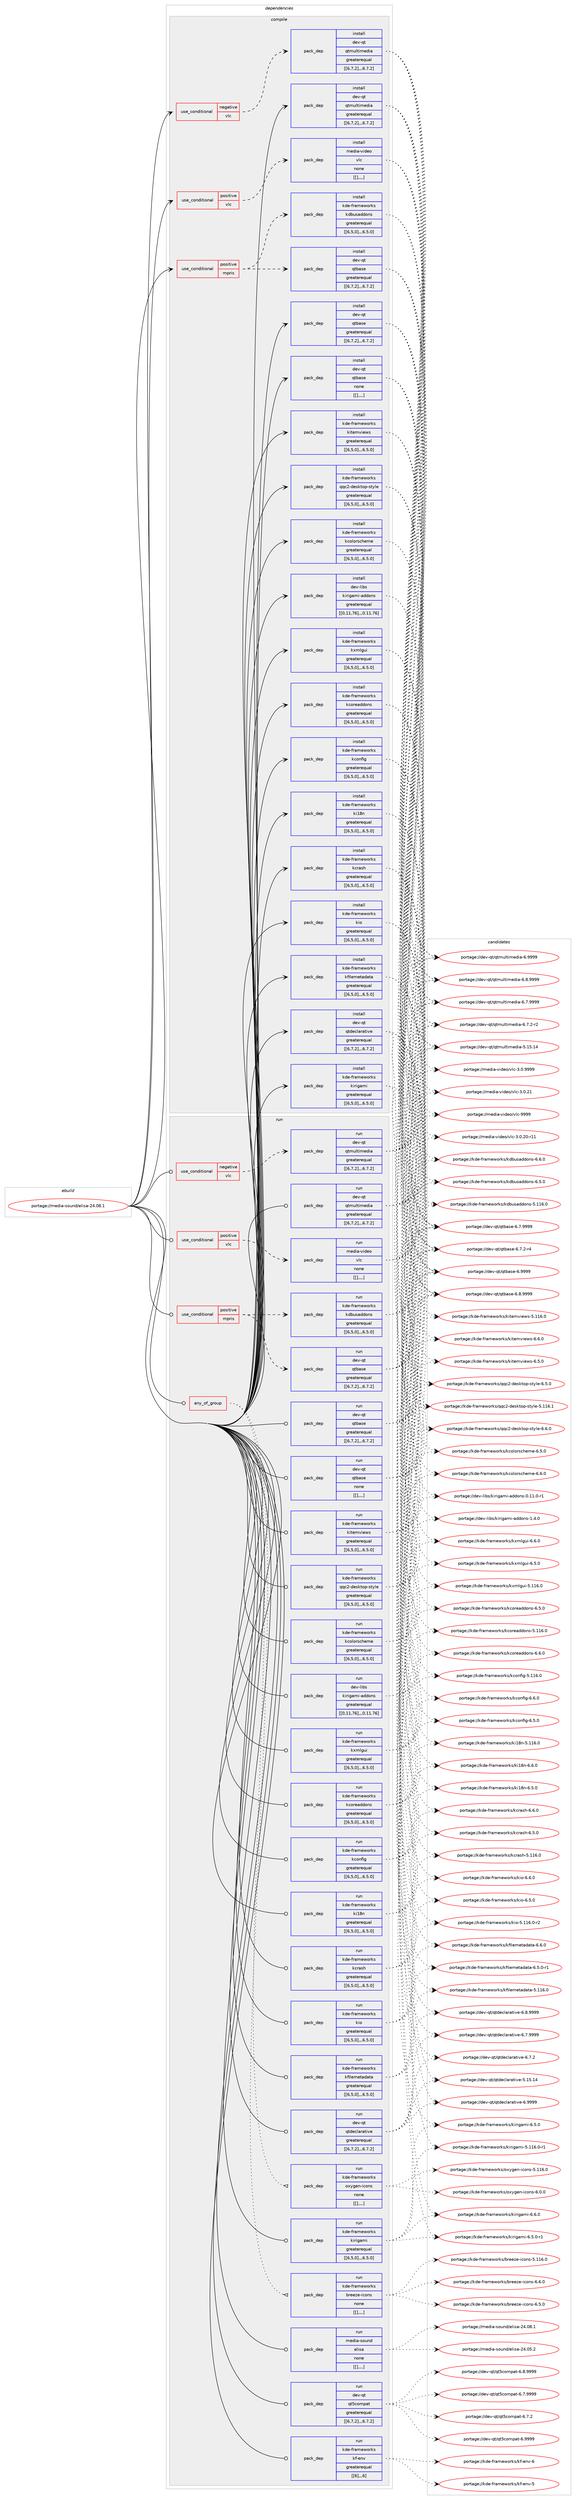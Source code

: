digraph prolog {

# *************
# Graph options
# *************

newrank=true;
concentrate=true;
compound=true;
graph [rankdir=LR,fontname=Helvetica,fontsize=10,ranksep=1.5];#, ranksep=2.5, nodesep=0.2];
edge  [arrowhead=vee];
node  [fontname=Helvetica,fontsize=10];

# **********
# The ebuild
# **********

subgraph cluster_leftcol {
color=gray;
label=<<i>ebuild</i>>;
id [label="portage://media-sound/elisa-24.08.1", color=red, width=4, href="../media-sound/elisa-24.08.1.svg"];
}

# ****************
# The dependencies
# ****************

subgraph cluster_midcol {
color=gray;
label=<<i>dependencies</i>>;
subgraph cluster_compile {
fillcolor="#eeeeee";
style=filled;
label=<<i>compile</i>>;
subgraph cond83612 {
dependency331645 [label=<<TABLE BORDER="0" CELLBORDER="1" CELLSPACING="0" CELLPADDING="4"><TR><TD ROWSPAN="3" CELLPADDING="10">use_conditional</TD></TR><TR><TD>negative</TD></TR><TR><TD>vlc</TD></TR></TABLE>>, shape=none, color=red];
subgraph pack245420 {
dependency331646 [label=<<TABLE BORDER="0" CELLBORDER="1" CELLSPACING="0" CELLPADDING="4" WIDTH="220"><TR><TD ROWSPAN="6" CELLPADDING="30">pack_dep</TD></TR><TR><TD WIDTH="110">install</TD></TR><TR><TD>dev-qt</TD></TR><TR><TD>qtmultimedia</TD></TR><TR><TD>greaterequal</TD></TR><TR><TD>[[6,7,2],,,6.7.2]</TD></TR></TABLE>>, shape=none, color=blue];
}
dependency331645:e -> dependency331646:w [weight=20,style="dashed",arrowhead="vee"];
}
id:e -> dependency331645:w [weight=20,style="solid",arrowhead="vee"];
subgraph cond83613 {
dependency331647 [label=<<TABLE BORDER="0" CELLBORDER="1" CELLSPACING="0" CELLPADDING="4"><TR><TD ROWSPAN="3" CELLPADDING="10">use_conditional</TD></TR><TR><TD>positive</TD></TR><TR><TD>mpris</TD></TR></TABLE>>, shape=none, color=red];
subgraph pack245421 {
dependency331648 [label=<<TABLE BORDER="0" CELLBORDER="1" CELLSPACING="0" CELLPADDING="4" WIDTH="220"><TR><TD ROWSPAN="6" CELLPADDING="30">pack_dep</TD></TR><TR><TD WIDTH="110">install</TD></TR><TR><TD>dev-qt</TD></TR><TR><TD>qtbase</TD></TR><TR><TD>greaterequal</TD></TR><TR><TD>[[6,7,2],,,6.7.2]</TD></TR></TABLE>>, shape=none, color=blue];
}
dependency331647:e -> dependency331648:w [weight=20,style="dashed",arrowhead="vee"];
subgraph pack245422 {
dependency331649 [label=<<TABLE BORDER="0" CELLBORDER="1" CELLSPACING="0" CELLPADDING="4" WIDTH="220"><TR><TD ROWSPAN="6" CELLPADDING="30">pack_dep</TD></TR><TR><TD WIDTH="110">install</TD></TR><TR><TD>kde-frameworks</TD></TR><TR><TD>kdbusaddons</TD></TR><TR><TD>greaterequal</TD></TR><TR><TD>[[6,5,0],,,6.5.0]</TD></TR></TABLE>>, shape=none, color=blue];
}
dependency331647:e -> dependency331649:w [weight=20,style="dashed",arrowhead="vee"];
}
id:e -> dependency331647:w [weight=20,style="solid",arrowhead="vee"];
subgraph cond83614 {
dependency331650 [label=<<TABLE BORDER="0" CELLBORDER="1" CELLSPACING="0" CELLPADDING="4"><TR><TD ROWSPAN="3" CELLPADDING="10">use_conditional</TD></TR><TR><TD>positive</TD></TR><TR><TD>vlc</TD></TR></TABLE>>, shape=none, color=red];
subgraph pack245423 {
dependency331651 [label=<<TABLE BORDER="0" CELLBORDER="1" CELLSPACING="0" CELLPADDING="4" WIDTH="220"><TR><TD ROWSPAN="6" CELLPADDING="30">pack_dep</TD></TR><TR><TD WIDTH="110">install</TD></TR><TR><TD>media-video</TD></TR><TR><TD>vlc</TD></TR><TR><TD>none</TD></TR><TR><TD>[[],,,,]</TD></TR></TABLE>>, shape=none, color=blue];
}
dependency331650:e -> dependency331651:w [weight=20,style="dashed",arrowhead="vee"];
}
id:e -> dependency331650:w [weight=20,style="solid",arrowhead="vee"];
subgraph pack245424 {
dependency331652 [label=<<TABLE BORDER="0" CELLBORDER="1" CELLSPACING="0" CELLPADDING="4" WIDTH="220"><TR><TD ROWSPAN="6" CELLPADDING="30">pack_dep</TD></TR><TR><TD WIDTH="110">install</TD></TR><TR><TD>dev-libs</TD></TR><TR><TD>kirigami-addons</TD></TR><TR><TD>greaterequal</TD></TR><TR><TD>[[0,11,76],,,0.11.76]</TD></TR></TABLE>>, shape=none, color=blue];
}
id:e -> dependency331652:w [weight=20,style="solid",arrowhead="vee"];
subgraph pack245425 {
dependency331653 [label=<<TABLE BORDER="0" CELLBORDER="1" CELLSPACING="0" CELLPADDING="4" WIDTH="220"><TR><TD ROWSPAN="6" CELLPADDING="30">pack_dep</TD></TR><TR><TD WIDTH="110">install</TD></TR><TR><TD>dev-qt</TD></TR><TR><TD>qtbase</TD></TR><TR><TD>greaterequal</TD></TR><TR><TD>[[6,7,2],,,6.7.2]</TD></TR></TABLE>>, shape=none, color=blue];
}
id:e -> dependency331653:w [weight=20,style="solid",arrowhead="vee"];
subgraph pack245426 {
dependency331654 [label=<<TABLE BORDER="0" CELLBORDER="1" CELLSPACING="0" CELLPADDING="4" WIDTH="220"><TR><TD ROWSPAN="6" CELLPADDING="30">pack_dep</TD></TR><TR><TD WIDTH="110">install</TD></TR><TR><TD>dev-qt</TD></TR><TR><TD>qtbase</TD></TR><TR><TD>none</TD></TR><TR><TD>[[],,,,]</TD></TR></TABLE>>, shape=none, color=blue];
}
id:e -> dependency331654:w [weight=20,style="solid",arrowhead="vee"];
subgraph pack245427 {
dependency331655 [label=<<TABLE BORDER="0" CELLBORDER="1" CELLSPACING="0" CELLPADDING="4" WIDTH="220"><TR><TD ROWSPAN="6" CELLPADDING="30">pack_dep</TD></TR><TR><TD WIDTH="110">install</TD></TR><TR><TD>dev-qt</TD></TR><TR><TD>qtdeclarative</TD></TR><TR><TD>greaterequal</TD></TR><TR><TD>[[6,7,2],,,6.7.2]</TD></TR></TABLE>>, shape=none, color=blue];
}
id:e -> dependency331655:w [weight=20,style="solid",arrowhead="vee"];
subgraph pack245428 {
dependency331656 [label=<<TABLE BORDER="0" CELLBORDER="1" CELLSPACING="0" CELLPADDING="4" WIDTH="220"><TR><TD ROWSPAN="6" CELLPADDING="30">pack_dep</TD></TR><TR><TD WIDTH="110">install</TD></TR><TR><TD>dev-qt</TD></TR><TR><TD>qtmultimedia</TD></TR><TR><TD>greaterequal</TD></TR><TR><TD>[[6,7,2],,,6.7.2]</TD></TR></TABLE>>, shape=none, color=blue];
}
id:e -> dependency331656:w [weight=20,style="solid",arrowhead="vee"];
subgraph pack245429 {
dependency331657 [label=<<TABLE BORDER="0" CELLBORDER="1" CELLSPACING="0" CELLPADDING="4" WIDTH="220"><TR><TD ROWSPAN="6" CELLPADDING="30">pack_dep</TD></TR><TR><TD WIDTH="110">install</TD></TR><TR><TD>kde-frameworks</TD></TR><TR><TD>kcolorscheme</TD></TR><TR><TD>greaterequal</TD></TR><TR><TD>[[6,5,0],,,6.5.0]</TD></TR></TABLE>>, shape=none, color=blue];
}
id:e -> dependency331657:w [weight=20,style="solid",arrowhead="vee"];
subgraph pack245430 {
dependency331658 [label=<<TABLE BORDER="0" CELLBORDER="1" CELLSPACING="0" CELLPADDING="4" WIDTH="220"><TR><TD ROWSPAN="6" CELLPADDING="30">pack_dep</TD></TR><TR><TD WIDTH="110">install</TD></TR><TR><TD>kde-frameworks</TD></TR><TR><TD>kconfig</TD></TR><TR><TD>greaterequal</TD></TR><TR><TD>[[6,5,0],,,6.5.0]</TD></TR></TABLE>>, shape=none, color=blue];
}
id:e -> dependency331658:w [weight=20,style="solid",arrowhead="vee"];
subgraph pack245431 {
dependency331659 [label=<<TABLE BORDER="0" CELLBORDER="1" CELLSPACING="0" CELLPADDING="4" WIDTH="220"><TR><TD ROWSPAN="6" CELLPADDING="30">pack_dep</TD></TR><TR><TD WIDTH="110">install</TD></TR><TR><TD>kde-frameworks</TD></TR><TR><TD>kcoreaddons</TD></TR><TR><TD>greaterequal</TD></TR><TR><TD>[[6,5,0],,,6.5.0]</TD></TR></TABLE>>, shape=none, color=blue];
}
id:e -> dependency331659:w [weight=20,style="solid",arrowhead="vee"];
subgraph pack245432 {
dependency331660 [label=<<TABLE BORDER="0" CELLBORDER="1" CELLSPACING="0" CELLPADDING="4" WIDTH="220"><TR><TD ROWSPAN="6" CELLPADDING="30">pack_dep</TD></TR><TR><TD WIDTH="110">install</TD></TR><TR><TD>kde-frameworks</TD></TR><TR><TD>kcrash</TD></TR><TR><TD>greaterequal</TD></TR><TR><TD>[[6,5,0],,,6.5.0]</TD></TR></TABLE>>, shape=none, color=blue];
}
id:e -> dependency331660:w [weight=20,style="solid",arrowhead="vee"];
subgraph pack245433 {
dependency331661 [label=<<TABLE BORDER="0" CELLBORDER="1" CELLSPACING="0" CELLPADDING="4" WIDTH="220"><TR><TD ROWSPAN="6" CELLPADDING="30">pack_dep</TD></TR><TR><TD WIDTH="110">install</TD></TR><TR><TD>kde-frameworks</TD></TR><TR><TD>kfilemetadata</TD></TR><TR><TD>greaterequal</TD></TR><TR><TD>[[6,5,0],,,6.5.0]</TD></TR></TABLE>>, shape=none, color=blue];
}
id:e -> dependency331661:w [weight=20,style="solid",arrowhead="vee"];
subgraph pack245434 {
dependency331662 [label=<<TABLE BORDER="0" CELLBORDER="1" CELLSPACING="0" CELLPADDING="4" WIDTH="220"><TR><TD ROWSPAN="6" CELLPADDING="30">pack_dep</TD></TR><TR><TD WIDTH="110">install</TD></TR><TR><TD>kde-frameworks</TD></TR><TR><TD>ki18n</TD></TR><TR><TD>greaterequal</TD></TR><TR><TD>[[6,5,0],,,6.5.0]</TD></TR></TABLE>>, shape=none, color=blue];
}
id:e -> dependency331662:w [weight=20,style="solid",arrowhead="vee"];
subgraph pack245435 {
dependency331663 [label=<<TABLE BORDER="0" CELLBORDER="1" CELLSPACING="0" CELLPADDING="4" WIDTH="220"><TR><TD ROWSPAN="6" CELLPADDING="30">pack_dep</TD></TR><TR><TD WIDTH="110">install</TD></TR><TR><TD>kde-frameworks</TD></TR><TR><TD>kio</TD></TR><TR><TD>greaterequal</TD></TR><TR><TD>[[6,5,0],,,6.5.0]</TD></TR></TABLE>>, shape=none, color=blue];
}
id:e -> dependency331663:w [weight=20,style="solid",arrowhead="vee"];
subgraph pack245436 {
dependency331664 [label=<<TABLE BORDER="0" CELLBORDER="1" CELLSPACING="0" CELLPADDING="4" WIDTH="220"><TR><TD ROWSPAN="6" CELLPADDING="30">pack_dep</TD></TR><TR><TD WIDTH="110">install</TD></TR><TR><TD>kde-frameworks</TD></TR><TR><TD>kirigami</TD></TR><TR><TD>greaterequal</TD></TR><TR><TD>[[6,5,0],,,6.5.0]</TD></TR></TABLE>>, shape=none, color=blue];
}
id:e -> dependency331664:w [weight=20,style="solid",arrowhead="vee"];
subgraph pack245437 {
dependency331665 [label=<<TABLE BORDER="0" CELLBORDER="1" CELLSPACING="0" CELLPADDING="4" WIDTH="220"><TR><TD ROWSPAN="6" CELLPADDING="30">pack_dep</TD></TR><TR><TD WIDTH="110">install</TD></TR><TR><TD>kde-frameworks</TD></TR><TR><TD>kitemviews</TD></TR><TR><TD>greaterequal</TD></TR><TR><TD>[[6,5,0],,,6.5.0]</TD></TR></TABLE>>, shape=none, color=blue];
}
id:e -> dependency331665:w [weight=20,style="solid",arrowhead="vee"];
subgraph pack245438 {
dependency331666 [label=<<TABLE BORDER="0" CELLBORDER="1" CELLSPACING="0" CELLPADDING="4" WIDTH="220"><TR><TD ROWSPAN="6" CELLPADDING="30">pack_dep</TD></TR><TR><TD WIDTH="110">install</TD></TR><TR><TD>kde-frameworks</TD></TR><TR><TD>kxmlgui</TD></TR><TR><TD>greaterequal</TD></TR><TR><TD>[[6,5,0],,,6.5.0]</TD></TR></TABLE>>, shape=none, color=blue];
}
id:e -> dependency331666:w [weight=20,style="solid",arrowhead="vee"];
subgraph pack245439 {
dependency331667 [label=<<TABLE BORDER="0" CELLBORDER="1" CELLSPACING="0" CELLPADDING="4" WIDTH="220"><TR><TD ROWSPAN="6" CELLPADDING="30">pack_dep</TD></TR><TR><TD WIDTH="110">install</TD></TR><TR><TD>kde-frameworks</TD></TR><TR><TD>qqc2-desktop-style</TD></TR><TR><TD>greaterequal</TD></TR><TR><TD>[[6,5,0],,,6.5.0]</TD></TR></TABLE>>, shape=none, color=blue];
}
id:e -> dependency331667:w [weight=20,style="solid",arrowhead="vee"];
}
subgraph cluster_compileandrun {
fillcolor="#eeeeee";
style=filled;
label=<<i>compile and run</i>>;
}
subgraph cluster_run {
fillcolor="#eeeeee";
style=filled;
label=<<i>run</i>>;
subgraph any2441 {
dependency331668 [label=<<TABLE BORDER="0" CELLBORDER="1" CELLSPACING="0" CELLPADDING="4"><TR><TD CELLPADDING="10">any_of_group</TD></TR></TABLE>>, shape=none, color=red];subgraph pack245440 {
dependency331669 [label=<<TABLE BORDER="0" CELLBORDER="1" CELLSPACING="0" CELLPADDING="4" WIDTH="220"><TR><TD ROWSPAN="6" CELLPADDING="30">pack_dep</TD></TR><TR><TD WIDTH="110">run</TD></TR><TR><TD>kde-frameworks</TD></TR><TR><TD>breeze-icons</TD></TR><TR><TD>none</TD></TR><TR><TD>[[],,,,]</TD></TR></TABLE>>, shape=none, color=blue];
}
dependency331668:e -> dependency331669:w [weight=20,style="dotted",arrowhead="oinv"];
subgraph pack245441 {
dependency331670 [label=<<TABLE BORDER="0" CELLBORDER="1" CELLSPACING="0" CELLPADDING="4" WIDTH="220"><TR><TD ROWSPAN="6" CELLPADDING="30">pack_dep</TD></TR><TR><TD WIDTH="110">run</TD></TR><TR><TD>kde-frameworks</TD></TR><TR><TD>oxygen-icons</TD></TR><TR><TD>none</TD></TR><TR><TD>[[],,,,]</TD></TR></TABLE>>, shape=none, color=blue];
}
dependency331668:e -> dependency331670:w [weight=20,style="dotted",arrowhead="oinv"];
}
id:e -> dependency331668:w [weight=20,style="solid",arrowhead="odot"];
subgraph cond83615 {
dependency331671 [label=<<TABLE BORDER="0" CELLBORDER="1" CELLSPACING="0" CELLPADDING="4"><TR><TD ROWSPAN="3" CELLPADDING="10">use_conditional</TD></TR><TR><TD>negative</TD></TR><TR><TD>vlc</TD></TR></TABLE>>, shape=none, color=red];
subgraph pack245442 {
dependency331672 [label=<<TABLE BORDER="0" CELLBORDER="1" CELLSPACING="0" CELLPADDING="4" WIDTH="220"><TR><TD ROWSPAN="6" CELLPADDING="30">pack_dep</TD></TR><TR><TD WIDTH="110">run</TD></TR><TR><TD>dev-qt</TD></TR><TR><TD>qtmultimedia</TD></TR><TR><TD>greaterequal</TD></TR><TR><TD>[[6,7,2],,,6.7.2]</TD></TR></TABLE>>, shape=none, color=blue];
}
dependency331671:e -> dependency331672:w [weight=20,style="dashed",arrowhead="vee"];
}
id:e -> dependency331671:w [weight=20,style="solid",arrowhead="odot"];
subgraph cond83616 {
dependency331673 [label=<<TABLE BORDER="0" CELLBORDER="1" CELLSPACING="0" CELLPADDING="4"><TR><TD ROWSPAN="3" CELLPADDING="10">use_conditional</TD></TR><TR><TD>positive</TD></TR><TR><TD>mpris</TD></TR></TABLE>>, shape=none, color=red];
subgraph pack245443 {
dependency331674 [label=<<TABLE BORDER="0" CELLBORDER="1" CELLSPACING="0" CELLPADDING="4" WIDTH="220"><TR><TD ROWSPAN="6" CELLPADDING="30">pack_dep</TD></TR><TR><TD WIDTH="110">run</TD></TR><TR><TD>dev-qt</TD></TR><TR><TD>qtbase</TD></TR><TR><TD>greaterequal</TD></TR><TR><TD>[[6,7,2],,,6.7.2]</TD></TR></TABLE>>, shape=none, color=blue];
}
dependency331673:e -> dependency331674:w [weight=20,style="dashed",arrowhead="vee"];
subgraph pack245444 {
dependency331675 [label=<<TABLE BORDER="0" CELLBORDER="1" CELLSPACING="0" CELLPADDING="4" WIDTH="220"><TR><TD ROWSPAN="6" CELLPADDING="30">pack_dep</TD></TR><TR><TD WIDTH="110">run</TD></TR><TR><TD>kde-frameworks</TD></TR><TR><TD>kdbusaddons</TD></TR><TR><TD>greaterequal</TD></TR><TR><TD>[[6,5,0],,,6.5.0]</TD></TR></TABLE>>, shape=none, color=blue];
}
dependency331673:e -> dependency331675:w [weight=20,style="dashed",arrowhead="vee"];
}
id:e -> dependency331673:w [weight=20,style="solid",arrowhead="odot"];
subgraph cond83617 {
dependency331676 [label=<<TABLE BORDER="0" CELLBORDER="1" CELLSPACING="0" CELLPADDING="4"><TR><TD ROWSPAN="3" CELLPADDING="10">use_conditional</TD></TR><TR><TD>positive</TD></TR><TR><TD>vlc</TD></TR></TABLE>>, shape=none, color=red];
subgraph pack245445 {
dependency331677 [label=<<TABLE BORDER="0" CELLBORDER="1" CELLSPACING="0" CELLPADDING="4" WIDTH="220"><TR><TD ROWSPAN="6" CELLPADDING="30">pack_dep</TD></TR><TR><TD WIDTH="110">run</TD></TR><TR><TD>media-video</TD></TR><TR><TD>vlc</TD></TR><TR><TD>none</TD></TR><TR><TD>[[],,,,]</TD></TR></TABLE>>, shape=none, color=blue];
}
dependency331676:e -> dependency331677:w [weight=20,style="dashed",arrowhead="vee"];
}
id:e -> dependency331676:w [weight=20,style="solid",arrowhead="odot"];
subgraph pack245446 {
dependency331678 [label=<<TABLE BORDER="0" CELLBORDER="1" CELLSPACING="0" CELLPADDING="4" WIDTH="220"><TR><TD ROWSPAN="6" CELLPADDING="30">pack_dep</TD></TR><TR><TD WIDTH="110">run</TD></TR><TR><TD>dev-libs</TD></TR><TR><TD>kirigami-addons</TD></TR><TR><TD>greaterequal</TD></TR><TR><TD>[[0,11,76],,,0.11.76]</TD></TR></TABLE>>, shape=none, color=blue];
}
id:e -> dependency331678:w [weight=20,style="solid",arrowhead="odot"];
subgraph pack245447 {
dependency331679 [label=<<TABLE BORDER="0" CELLBORDER="1" CELLSPACING="0" CELLPADDING="4" WIDTH="220"><TR><TD ROWSPAN="6" CELLPADDING="30">pack_dep</TD></TR><TR><TD WIDTH="110">run</TD></TR><TR><TD>dev-qt</TD></TR><TR><TD>qt5compat</TD></TR><TR><TD>greaterequal</TD></TR><TR><TD>[[6,7,2],,,6.7.2]</TD></TR></TABLE>>, shape=none, color=blue];
}
id:e -> dependency331679:w [weight=20,style="solid",arrowhead="odot"];
subgraph pack245448 {
dependency331680 [label=<<TABLE BORDER="0" CELLBORDER="1" CELLSPACING="0" CELLPADDING="4" WIDTH="220"><TR><TD ROWSPAN="6" CELLPADDING="30">pack_dep</TD></TR><TR><TD WIDTH="110">run</TD></TR><TR><TD>dev-qt</TD></TR><TR><TD>qtbase</TD></TR><TR><TD>greaterequal</TD></TR><TR><TD>[[6,7,2],,,6.7.2]</TD></TR></TABLE>>, shape=none, color=blue];
}
id:e -> dependency331680:w [weight=20,style="solid",arrowhead="odot"];
subgraph pack245449 {
dependency331681 [label=<<TABLE BORDER="0" CELLBORDER="1" CELLSPACING="0" CELLPADDING="4" WIDTH="220"><TR><TD ROWSPAN="6" CELLPADDING="30">pack_dep</TD></TR><TR><TD WIDTH="110">run</TD></TR><TR><TD>dev-qt</TD></TR><TR><TD>qtbase</TD></TR><TR><TD>none</TD></TR><TR><TD>[[],,,,]</TD></TR></TABLE>>, shape=none, color=blue];
}
id:e -> dependency331681:w [weight=20,style="solid",arrowhead="odot"];
subgraph pack245450 {
dependency331682 [label=<<TABLE BORDER="0" CELLBORDER="1" CELLSPACING="0" CELLPADDING="4" WIDTH="220"><TR><TD ROWSPAN="6" CELLPADDING="30">pack_dep</TD></TR><TR><TD WIDTH="110">run</TD></TR><TR><TD>dev-qt</TD></TR><TR><TD>qtdeclarative</TD></TR><TR><TD>greaterequal</TD></TR><TR><TD>[[6,7,2],,,6.7.2]</TD></TR></TABLE>>, shape=none, color=blue];
}
id:e -> dependency331682:w [weight=20,style="solid",arrowhead="odot"];
subgraph pack245451 {
dependency331683 [label=<<TABLE BORDER="0" CELLBORDER="1" CELLSPACING="0" CELLPADDING="4" WIDTH="220"><TR><TD ROWSPAN="6" CELLPADDING="30">pack_dep</TD></TR><TR><TD WIDTH="110">run</TD></TR><TR><TD>dev-qt</TD></TR><TR><TD>qtmultimedia</TD></TR><TR><TD>greaterequal</TD></TR><TR><TD>[[6,7,2],,,6.7.2]</TD></TR></TABLE>>, shape=none, color=blue];
}
id:e -> dependency331683:w [weight=20,style="solid",arrowhead="odot"];
subgraph pack245452 {
dependency331684 [label=<<TABLE BORDER="0" CELLBORDER="1" CELLSPACING="0" CELLPADDING="4" WIDTH="220"><TR><TD ROWSPAN="6" CELLPADDING="30">pack_dep</TD></TR><TR><TD WIDTH="110">run</TD></TR><TR><TD>kde-frameworks</TD></TR><TR><TD>kcolorscheme</TD></TR><TR><TD>greaterequal</TD></TR><TR><TD>[[6,5,0],,,6.5.0]</TD></TR></TABLE>>, shape=none, color=blue];
}
id:e -> dependency331684:w [weight=20,style="solid",arrowhead="odot"];
subgraph pack245453 {
dependency331685 [label=<<TABLE BORDER="0" CELLBORDER="1" CELLSPACING="0" CELLPADDING="4" WIDTH="220"><TR><TD ROWSPAN="6" CELLPADDING="30">pack_dep</TD></TR><TR><TD WIDTH="110">run</TD></TR><TR><TD>kde-frameworks</TD></TR><TR><TD>kconfig</TD></TR><TR><TD>greaterequal</TD></TR><TR><TD>[[6,5,0],,,6.5.0]</TD></TR></TABLE>>, shape=none, color=blue];
}
id:e -> dependency331685:w [weight=20,style="solid",arrowhead="odot"];
subgraph pack245454 {
dependency331686 [label=<<TABLE BORDER="0" CELLBORDER="1" CELLSPACING="0" CELLPADDING="4" WIDTH="220"><TR><TD ROWSPAN="6" CELLPADDING="30">pack_dep</TD></TR><TR><TD WIDTH="110">run</TD></TR><TR><TD>kde-frameworks</TD></TR><TR><TD>kcoreaddons</TD></TR><TR><TD>greaterequal</TD></TR><TR><TD>[[6,5,0],,,6.5.0]</TD></TR></TABLE>>, shape=none, color=blue];
}
id:e -> dependency331686:w [weight=20,style="solid",arrowhead="odot"];
subgraph pack245455 {
dependency331687 [label=<<TABLE BORDER="0" CELLBORDER="1" CELLSPACING="0" CELLPADDING="4" WIDTH="220"><TR><TD ROWSPAN="6" CELLPADDING="30">pack_dep</TD></TR><TR><TD WIDTH="110">run</TD></TR><TR><TD>kde-frameworks</TD></TR><TR><TD>kcrash</TD></TR><TR><TD>greaterequal</TD></TR><TR><TD>[[6,5,0],,,6.5.0]</TD></TR></TABLE>>, shape=none, color=blue];
}
id:e -> dependency331687:w [weight=20,style="solid",arrowhead="odot"];
subgraph pack245456 {
dependency331688 [label=<<TABLE BORDER="0" CELLBORDER="1" CELLSPACING="0" CELLPADDING="4" WIDTH="220"><TR><TD ROWSPAN="6" CELLPADDING="30">pack_dep</TD></TR><TR><TD WIDTH="110">run</TD></TR><TR><TD>kde-frameworks</TD></TR><TR><TD>kf-env</TD></TR><TR><TD>greaterequal</TD></TR><TR><TD>[[6],,,6]</TD></TR></TABLE>>, shape=none, color=blue];
}
id:e -> dependency331688:w [weight=20,style="solid",arrowhead="odot"];
subgraph pack245457 {
dependency331689 [label=<<TABLE BORDER="0" CELLBORDER="1" CELLSPACING="0" CELLPADDING="4" WIDTH="220"><TR><TD ROWSPAN="6" CELLPADDING="30">pack_dep</TD></TR><TR><TD WIDTH="110">run</TD></TR><TR><TD>kde-frameworks</TD></TR><TR><TD>kfilemetadata</TD></TR><TR><TD>greaterequal</TD></TR><TR><TD>[[6,5,0],,,6.5.0]</TD></TR></TABLE>>, shape=none, color=blue];
}
id:e -> dependency331689:w [weight=20,style="solid",arrowhead="odot"];
subgraph pack245458 {
dependency331690 [label=<<TABLE BORDER="0" CELLBORDER="1" CELLSPACING="0" CELLPADDING="4" WIDTH="220"><TR><TD ROWSPAN="6" CELLPADDING="30">pack_dep</TD></TR><TR><TD WIDTH="110">run</TD></TR><TR><TD>kde-frameworks</TD></TR><TR><TD>ki18n</TD></TR><TR><TD>greaterequal</TD></TR><TR><TD>[[6,5,0],,,6.5.0]</TD></TR></TABLE>>, shape=none, color=blue];
}
id:e -> dependency331690:w [weight=20,style="solid",arrowhead="odot"];
subgraph pack245459 {
dependency331691 [label=<<TABLE BORDER="0" CELLBORDER="1" CELLSPACING="0" CELLPADDING="4" WIDTH="220"><TR><TD ROWSPAN="6" CELLPADDING="30">pack_dep</TD></TR><TR><TD WIDTH="110">run</TD></TR><TR><TD>kde-frameworks</TD></TR><TR><TD>kio</TD></TR><TR><TD>greaterequal</TD></TR><TR><TD>[[6,5,0],,,6.5.0]</TD></TR></TABLE>>, shape=none, color=blue];
}
id:e -> dependency331691:w [weight=20,style="solid",arrowhead="odot"];
subgraph pack245460 {
dependency331692 [label=<<TABLE BORDER="0" CELLBORDER="1" CELLSPACING="0" CELLPADDING="4" WIDTH="220"><TR><TD ROWSPAN="6" CELLPADDING="30">pack_dep</TD></TR><TR><TD WIDTH="110">run</TD></TR><TR><TD>kde-frameworks</TD></TR><TR><TD>kirigami</TD></TR><TR><TD>greaterequal</TD></TR><TR><TD>[[6,5,0],,,6.5.0]</TD></TR></TABLE>>, shape=none, color=blue];
}
id:e -> dependency331692:w [weight=20,style="solid",arrowhead="odot"];
subgraph pack245461 {
dependency331693 [label=<<TABLE BORDER="0" CELLBORDER="1" CELLSPACING="0" CELLPADDING="4" WIDTH="220"><TR><TD ROWSPAN="6" CELLPADDING="30">pack_dep</TD></TR><TR><TD WIDTH="110">run</TD></TR><TR><TD>kde-frameworks</TD></TR><TR><TD>kitemviews</TD></TR><TR><TD>greaterequal</TD></TR><TR><TD>[[6,5,0],,,6.5.0]</TD></TR></TABLE>>, shape=none, color=blue];
}
id:e -> dependency331693:w [weight=20,style="solid",arrowhead="odot"];
subgraph pack245462 {
dependency331694 [label=<<TABLE BORDER="0" CELLBORDER="1" CELLSPACING="0" CELLPADDING="4" WIDTH="220"><TR><TD ROWSPAN="6" CELLPADDING="30">pack_dep</TD></TR><TR><TD WIDTH="110">run</TD></TR><TR><TD>kde-frameworks</TD></TR><TR><TD>kxmlgui</TD></TR><TR><TD>greaterequal</TD></TR><TR><TD>[[6,5,0],,,6.5.0]</TD></TR></TABLE>>, shape=none, color=blue];
}
id:e -> dependency331694:w [weight=20,style="solid",arrowhead="odot"];
subgraph pack245463 {
dependency331695 [label=<<TABLE BORDER="0" CELLBORDER="1" CELLSPACING="0" CELLPADDING="4" WIDTH="220"><TR><TD ROWSPAN="6" CELLPADDING="30">pack_dep</TD></TR><TR><TD WIDTH="110">run</TD></TR><TR><TD>kde-frameworks</TD></TR><TR><TD>qqc2-desktop-style</TD></TR><TR><TD>greaterequal</TD></TR><TR><TD>[[6,5,0],,,6.5.0]</TD></TR></TABLE>>, shape=none, color=blue];
}
id:e -> dependency331695:w [weight=20,style="solid",arrowhead="odot"];
subgraph pack245464 {
dependency331696 [label=<<TABLE BORDER="0" CELLBORDER="1" CELLSPACING="0" CELLPADDING="4" WIDTH="220"><TR><TD ROWSPAN="6" CELLPADDING="30">pack_dep</TD></TR><TR><TD WIDTH="110">run</TD></TR><TR><TD>media-sound</TD></TR><TR><TD>elisa</TD></TR><TR><TD>none</TD></TR><TR><TD>[[],,,,]</TD></TR></TABLE>>, shape=none, color=blue];
}
id:e -> dependency331696:w [weight=20,style="solid",arrowhead="odot"];
}
}

# **************
# The candidates
# **************

subgraph cluster_choices {
rank=same;
color=gray;
label=<<i>candidates</i>>;

subgraph choice245420 {
color=black;
nodesep=1;
choice10010111845113116471131161091171081161051091011001059745544657575757 [label="portage://dev-qt/qtmultimedia-6.9999", color=red, width=4,href="../dev-qt/qtmultimedia-6.9999.svg"];
choice100101118451131164711311610911710811610510910110010597455446564657575757 [label="portage://dev-qt/qtmultimedia-6.8.9999", color=red, width=4,href="../dev-qt/qtmultimedia-6.8.9999.svg"];
choice100101118451131164711311610911710811610510910110010597455446554657575757 [label="portage://dev-qt/qtmultimedia-6.7.9999", color=red, width=4,href="../dev-qt/qtmultimedia-6.7.9999.svg"];
choice1001011184511311647113116109117108116105109101100105974554465546504511450 [label="portage://dev-qt/qtmultimedia-6.7.2-r2", color=red, width=4,href="../dev-qt/qtmultimedia-6.7.2-r2.svg"];
choice1001011184511311647113116109117108116105109101100105974553464953464952 [label="portage://dev-qt/qtmultimedia-5.15.14", color=red, width=4,href="../dev-qt/qtmultimedia-5.15.14.svg"];
dependency331646:e -> choice10010111845113116471131161091171081161051091011001059745544657575757:w [style=dotted,weight="100"];
dependency331646:e -> choice100101118451131164711311610911710811610510910110010597455446564657575757:w [style=dotted,weight="100"];
dependency331646:e -> choice100101118451131164711311610911710811610510910110010597455446554657575757:w [style=dotted,weight="100"];
dependency331646:e -> choice1001011184511311647113116109117108116105109101100105974554465546504511450:w [style=dotted,weight="100"];
dependency331646:e -> choice1001011184511311647113116109117108116105109101100105974553464953464952:w [style=dotted,weight="100"];
}
subgraph choice245421 {
color=black;
nodesep=1;
choice1001011184511311647113116989711510145544657575757 [label="portage://dev-qt/qtbase-6.9999", color=red, width=4,href="../dev-qt/qtbase-6.9999.svg"];
choice10010111845113116471131169897115101455446564657575757 [label="portage://dev-qt/qtbase-6.8.9999", color=red, width=4,href="../dev-qt/qtbase-6.8.9999.svg"];
choice10010111845113116471131169897115101455446554657575757 [label="portage://dev-qt/qtbase-6.7.9999", color=red, width=4,href="../dev-qt/qtbase-6.7.9999.svg"];
choice100101118451131164711311698971151014554465546504511452 [label="portage://dev-qt/qtbase-6.7.2-r4", color=red, width=4,href="../dev-qt/qtbase-6.7.2-r4.svg"];
dependency331648:e -> choice1001011184511311647113116989711510145544657575757:w [style=dotted,weight="100"];
dependency331648:e -> choice10010111845113116471131169897115101455446564657575757:w [style=dotted,weight="100"];
dependency331648:e -> choice10010111845113116471131169897115101455446554657575757:w [style=dotted,weight="100"];
dependency331648:e -> choice100101118451131164711311698971151014554465546504511452:w [style=dotted,weight="100"];
}
subgraph choice245422 {
color=black;
nodesep=1;
choice1071001014510211497109101119111114107115471071009811711597100100111110115455446544648 [label="portage://kde-frameworks/kdbusaddons-6.6.0", color=red, width=4,href="../kde-frameworks/kdbusaddons-6.6.0.svg"];
choice1071001014510211497109101119111114107115471071009811711597100100111110115455446534648 [label="portage://kde-frameworks/kdbusaddons-6.5.0", color=red, width=4,href="../kde-frameworks/kdbusaddons-6.5.0.svg"];
choice10710010145102114971091011191111141071154710710098117115971001001111101154553464949544648 [label="portage://kde-frameworks/kdbusaddons-5.116.0", color=red, width=4,href="../kde-frameworks/kdbusaddons-5.116.0.svg"];
dependency331649:e -> choice1071001014510211497109101119111114107115471071009811711597100100111110115455446544648:w [style=dotted,weight="100"];
dependency331649:e -> choice1071001014510211497109101119111114107115471071009811711597100100111110115455446534648:w [style=dotted,weight="100"];
dependency331649:e -> choice10710010145102114971091011191111141071154710710098117115971001001111101154553464949544648:w [style=dotted,weight="100"];
}
subgraph choice245423 {
color=black;
nodesep=1;
choice109101100105974511810510010111147118108994557575757 [label="portage://media-video/vlc-9999", color=red, width=4,href="../media-video/vlc-9999.svg"];
choice10910110010597451181051001011114711810899455146484657575757 [label="portage://media-video/vlc-3.0.9999", color=red, width=4,href="../media-video/vlc-3.0.9999.svg"];
choice1091011001059745118105100101111471181089945514648465049 [label="portage://media-video/vlc-3.0.21", color=red, width=4,href="../media-video/vlc-3.0.21.svg"];
choice1091011001059745118105100101111471181089945514648465048451144949 [label="portage://media-video/vlc-3.0.20-r11", color=red, width=4,href="../media-video/vlc-3.0.20-r11.svg"];
dependency331651:e -> choice109101100105974511810510010111147118108994557575757:w [style=dotted,weight="100"];
dependency331651:e -> choice10910110010597451181051001011114711810899455146484657575757:w [style=dotted,weight="100"];
dependency331651:e -> choice1091011001059745118105100101111471181089945514648465049:w [style=dotted,weight="100"];
dependency331651:e -> choice1091011001059745118105100101111471181089945514648465048451144949:w [style=dotted,weight="100"];
}
subgraph choice245424 {
color=black;
nodesep=1;
choice100101118451081059811547107105114105103971091054597100100111110115454946524648 [label="portage://dev-libs/kirigami-addons-1.4.0", color=red, width=4,href="../dev-libs/kirigami-addons-1.4.0.svg"];
choice100101118451081059811547107105114105103971091054597100100111110115454846494946484511449 [label="portage://dev-libs/kirigami-addons-0.11.0-r1", color=red, width=4,href="../dev-libs/kirigami-addons-0.11.0-r1.svg"];
dependency331652:e -> choice100101118451081059811547107105114105103971091054597100100111110115454946524648:w [style=dotted,weight="100"];
dependency331652:e -> choice100101118451081059811547107105114105103971091054597100100111110115454846494946484511449:w [style=dotted,weight="100"];
}
subgraph choice245425 {
color=black;
nodesep=1;
choice1001011184511311647113116989711510145544657575757 [label="portage://dev-qt/qtbase-6.9999", color=red, width=4,href="../dev-qt/qtbase-6.9999.svg"];
choice10010111845113116471131169897115101455446564657575757 [label="portage://dev-qt/qtbase-6.8.9999", color=red, width=4,href="../dev-qt/qtbase-6.8.9999.svg"];
choice10010111845113116471131169897115101455446554657575757 [label="portage://dev-qt/qtbase-6.7.9999", color=red, width=4,href="../dev-qt/qtbase-6.7.9999.svg"];
choice100101118451131164711311698971151014554465546504511452 [label="portage://dev-qt/qtbase-6.7.2-r4", color=red, width=4,href="../dev-qt/qtbase-6.7.2-r4.svg"];
dependency331653:e -> choice1001011184511311647113116989711510145544657575757:w [style=dotted,weight="100"];
dependency331653:e -> choice10010111845113116471131169897115101455446564657575757:w [style=dotted,weight="100"];
dependency331653:e -> choice10010111845113116471131169897115101455446554657575757:w [style=dotted,weight="100"];
dependency331653:e -> choice100101118451131164711311698971151014554465546504511452:w [style=dotted,weight="100"];
}
subgraph choice245426 {
color=black;
nodesep=1;
choice1001011184511311647113116989711510145544657575757 [label="portage://dev-qt/qtbase-6.9999", color=red, width=4,href="../dev-qt/qtbase-6.9999.svg"];
choice10010111845113116471131169897115101455446564657575757 [label="portage://dev-qt/qtbase-6.8.9999", color=red, width=4,href="../dev-qt/qtbase-6.8.9999.svg"];
choice10010111845113116471131169897115101455446554657575757 [label="portage://dev-qt/qtbase-6.7.9999", color=red, width=4,href="../dev-qt/qtbase-6.7.9999.svg"];
choice100101118451131164711311698971151014554465546504511452 [label="portage://dev-qt/qtbase-6.7.2-r4", color=red, width=4,href="../dev-qt/qtbase-6.7.2-r4.svg"];
dependency331654:e -> choice1001011184511311647113116989711510145544657575757:w [style=dotted,weight="100"];
dependency331654:e -> choice10010111845113116471131169897115101455446564657575757:w [style=dotted,weight="100"];
dependency331654:e -> choice10010111845113116471131169897115101455446554657575757:w [style=dotted,weight="100"];
dependency331654:e -> choice100101118451131164711311698971151014554465546504511452:w [style=dotted,weight="100"];
}
subgraph choice245427 {
color=black;
nodesep=1;
choice100101118451131164711311610010199108971149711610511810145544657575757 [label="portage://dev-qt/qtdeclarative-6.9999", color=red, width=4,href="../dev-qt/qtdeclarative-6.9999.svg"];
choice1001011184511311647113116100101991089711497116105118101455446564657575757 [label="portage://dev-qt/qtdeclarative-6.8.9999", color=red, width=4,href="../dev-qt/qtdeclarative-6.8.9999.svg"];
choice1001011184511311647113116100101991089711497116105118101455446554657575757 [label="portage://dev-qt/qtdeclarative-6.7.9999", color=red, width=4,href="../dev-qt/qtdeclarative-6.7.9999.svg"];
choice1001011184511311647113116100101991089711497116105118101455446554650 [label="portage://dev-qt/qtdeclarative-6.7.2", color=red, width=4,href="../dev-qt/qtdeclarative-6.7.2.svg"];
choice10010111845113116471131161001019910897114971161051181014553464953464952 [label="portage://dev-qt/qtdeclarative-5.15.14", color=red, width=4,href="../dev-qt/qtdeclarative-5.15.14.svg"];
dependency331655:e -> choice100101118451131164711311610010199108971149711610511810145544657575757:w [style=dotted,weight="100"];
dependency331655:e -> choice1001011184511311647113116100101991089711497116105118101455446564657575757:w [style=dotted,weight="100"];
dependency331655:e -> choice1001011184511311647113116100101991089711497116105118101455446554657575757:w [style=dotted,weight="100"];
dependency331655:e -> choice1001011184511311647113116100101991089711497116105118101455446554650:w [style=dotted,weight="100"];
dependency331655:e -> choice10010111845113116471131161001019910897114971161051181014553464953464952:w [style=dotted,weight="100"];
}
subgraph choice245428 {
color=black;
nodesep=1;
choice10010111845113116471131161091171081161051091011001059745544657575757 [label="portage://dev-qt/qtmultimedia-6.9999", color=red, width=4,href="../dev-qt/qtmultimedia-6.9999.svg"];
choice100101118451131164711311610911710811610510910110010597455446564657575757 [label="portage://dev-qt/qtmultimedia-6.8.9999", color=red, width=4,href="../dev-qt/qtmultimedia-6.8.9999.svg"];
choice100101118451131164711311610911710811610510910110010597455446554657575757 [label="portage://dev-qt/qtmultimedia-6.7.9999", color=red, width=4,href="../dev-qt/qtmultimedia-6.7.9999.svg"];
choice1001011184511311647113116109117108116105109101100105974554465546504511450 [label="portage://dev-qt/qtmultimedia-6.7.2-r2", color=red, width=4,href="../dev-qt/qtmultimedia-6.7.2-r2.svg"];
choice1001011184511311647113116109117108116105109101100105974553464953464952 [label="portage://dev-qt/qtmultimedia-5.15.14", color=red, width=4,href="../dev-qt/qtmultimedia-5.15.14.svg"];
dependency331656:e -> choice10010111845113116471131161091171081161051091011001059745544657575757:w [style=dotted,weight="100"];
dependency331656:e -> choice100101118451131164711311610911710811610510910110010597455446564657575757:w [style=dotted,weight="100"];
dependency331656:e -> choice100101118451131164711311610911710811610510910110010597455446554657575757:w [style=dotted,weight="100"];
dependency331656:e -> choice1001011184511311647113116109117108116105109101100105974554465546504511450:w [style=dotted,weight="100"];
dependency331656:e -> choice1001011184511311647113116109117108116105109101100105974553464953464952:w [style=dotted,weight="100"];
}
subgraph choice245429 {
color=black;
nodesep=1;
choice1071001014510211497109101119111114107115471079911110811111411599104101109101455446544648 [label="portage://kde-frameworks/kcolorscheme-6.6.0", color=red, width=4,href="../kde-frameworks/kcolorscheme-6.6.0.svg"];
choice1071001014510211497109101119111114107115471079911110811111411599104101109101455446534648 [label="portage://kde-frameworks/kcolorscheme-6.5.0", color=red, width=4,href="../kde-frameworks/kcolorscheme-6.5.0.svg"];
dependency331657:e -> choice1071001014510211497109101119111114107115471079911110811111411599104101109101455446544648:w [style=dotted,weight="100"];
dependency331657:e -> choice1071001014510211497109101119111114107115471079911110811111411599104101109101455446534648:w [style=dotted,weight="100"];
}
subgraph choice245430 {
color=black;
nodesep=1;
choice10710010145102114971091011191111141071154710799111110102105103455446544648 [label="portage://kde-frameworks/kconfig-6.6.0", color=red, width=4,href="../kde-frameworks/kconfig-6.6.0.svg"];
choice10710010145102114971091011191111141071154710799111110102105103455446534648 [label="portage://kde-frameworks/kconfig-6.5.0", color=red, width=4,href="../kde-frameworks/kconfig-6.5.0.svg"];
choice107100101451021149710910111911111410711547107991111101021051034553464949544648 [label="portage://kde-frameworks/kconfig-5.116.0", color=red, width=4,href="../kde-frameworks/kconfig-5.116.0.svg"];
dependency331658:e -> choice10710010145102114971091011191111141071154710799111110102105103455446544648:w [style=dotted,weight="100"];
dependency331658:e -> choice10710010145102114971091011191111141071154710799111110102105103455446534648:w [style=dotted,weight="100"];
dependency331658:e -> choice107100101451021149710910111911111410711547107991111101021051034553464949544648:w [style=dotted,weight="100"];
}
subgraph choice245431 {
color=black;
nodesep=1;
choice1071001014510211497109101119111114107115471079911111410197100100111110115455446544648 [label="portage://kde-frameworks/kcoreaddons-6.6.0", color=red, width=4,href="../kde-frameworks/kcoreaddons-6.6.0.svg"];
choice1071001014510211497109101119111114107115471079911111410197100100111110115455446534648 [label="portage://kde-frameworks/kcoreaddons-6.5.0", color=red, width=4,href="../kde-frameworks/kcoreaddons-6.5.0.svg"];
choice10710010145102114971091011191111141071154710799111114101971001001111101154553464949544648 [label="portage://kde-frameworks/kcoreaddons-5.116.0", color=red, width=4,href="../kde-frameworks/kcoreaddons-5.116.0.svg"];
dependency331659:e -> choice1071001014510211497109101119111114107115471079911111410197100100111110115455446544648:w [style=dotted,weight="100"];
dependency331659:e -> choice1071001014510211497109101119111114107115471079911111410197100100111110115455446534648:w [style=dotted,weight="100"];
dependency331659:e -> choice10710010145102114971091011191111141071154710799111114101971001001111101154553464949544648:w [style=dotted,weight="100"];
}
subgraph choice245432 {
color=black;
nodesep=1;
choice1071001014510211497109101119111114107115471079911497115104455446544648 [label="portage://kde-frameworks/kcrash-6.6.0", color=red, width=4,href="../kde-frameworks/kcrash-6.6.0.svg"];
choice1071001014510211497109101119111114107115471079911497115104455446534648 [label="portage://kde-frameworks/kcrash-6.5.0", color=red, width=4,href="../kde-frameworks/kcrash-6.5.0.svg"];
choice10710010145102114971091011191111141071154710799114971151044553464949544648 [label="portage://kde-frameworks/kcrash-5.116.0", color=red, width=4,href="../kde-frameworks/kcrash-5.116.0.svg"];
dependency331660:e -> choice1071001014510211497109101119111114107115471079911497115104455446544648:w [style=dotted,weight="100"];
dependency331660:e -> choice1071001014510211497109101119111114107115471079911497115104455446534648:w [style=dotted,weight="100"];
dependency331660:e -> choice10710010145102114971091011191111141071154710799114971151044553464949544648:w [style=dotted,weight="100"];
}
subgraph choice245433 {
color=black;
nodesep=1;
choice107100101451021149710910111911111410711547107102105108101109101116971009711697455446544648 [label="portage://kde-frameworks/kfilemetadata-6.6.0", color=red, width=4,href="../kde-frameworks/kfilemetadata-6.6.0.svg"];
choice1071001014510211497109101119111114107115471071021051081011091011169710097116974554465346484511449 [label="portage://kde-frameworks/kfilemetadata-6.5.0-r1", color=red, width=4,href="../kde-frameworks/kfilemetadata-6.5.0-r1.svg"];
choice1071001014510211497109101119111114107115471071021051081011091011169710097116974553464949544648 [label="portage://kde-frameworks/kfilemetadata-5.116.0", color=red, width=4,href="../kde-frameworks/kfilemetadata-5.116.0.svg"];
dependency331661:e -> choice107100101451021149710910111911111410711547107102105108101109101116971009711697455446544648:w [style=dotted,weight="100"];
dependency331661:e -> choice1071001014510211497109101119111114107115471071021051081011091011169710097116974554465346484511449:w [style=dotted,weight="100"];
dependency331661:e -> choice1071001014510211497109101119111114107115471071021051081011091011169710097116974553464949544648:w [style=dotted,weight="100"];
}
subgraph choice245434 {
color=black;
nodesep=1;
choice1071001014510211497109101119111114107115471071054956110455446544648 [label="portage://kde-frameworks/ki18n-6.6.0", color=red, width=4,href="../kde-frameworks/ki18n-6.6.0.svg"];
choice1071001014510211497109101119111114107115471071054956110455446534648 [label="portage://kde-frameworks/ki18n-6.5.0", color=red, width=4,href="../kde-frameworks/ki18n-6.5.0.svg"];
choice10710010145102114971091011191111141071154710710549561104553464949544648 [label="portage://kde-frameworks/ki18n-5.116.0", color=red, width=4,href="../kde-frameworks/ki18n-5.116.0.svg"];
dependency331662:e -> choice1071001014510211497109101119111114107115471071054956110455446544648:w [style=dotted,weight="100"];
dependency331662:e -> choice1071001014510211497109101119111114107115471071054956110455446534648:w [style=dotted,weight="100"];
dependency331662:e -> choice10710010145102114971091011191111141071154710710549561104553464949544648:w [style=dotted,weight="100"];
}
subgraph choice245435 {
color=black;
nodesep=1;
choice107100101451021149710910111911111410711547107105111455446544648 [label="portage://kde-frameworks/kio-6.6.0", color=red, width=4,href="../kde-frameworks/kio-6.6.0.svg"];
choice107100101451021149710910111911111410711547107105111455446534648 [label="portage://kde-frameworks/kio-6.5.0", color=red, width=4,href="../kde-frameworks/kio-6.5.0.svg"];
choice10710010145102114971091011191111141071154710710511145534649495446484511450 [label="portage://kde-frameworks/kio-5.116.0-r2", color=red, width=4,href="../kde-frameworks/kio-5.116.0-r2.svg"];
dependency331663:e -> choice107100101451021149710910111911111410711547107105111455446544648:w [style=dotted,weight="100"];
dependency331663:e -> choice107100101451021149710910111911111410711547107105111455446534648:w [style=dotted,weight="100"];
dependency331663:e -> choice10710010145102114971091011191111141071154710710511145534649495446484511450:w [style=dotted,weight="100"];
}
subgraph choice245436 {
color=black;
nodesep=1;
choice10710010145102114971091011191111141071154710710511410510397109105455446544648 [label="portage://kde-frameworks/kirigami-6.6.0", color=red, width=4,href="../kde-frameworks/kirigami-6.6.0.svg"];
choice107100101451021149710910111911111410711547107105114105103971091054554465346484511449 [label="portage://kde-frameworks/kirigami-6.5.0-r1", color=red, width=4,href="../kde-frameworks/kirigami-6.5.0-r1.svg"];
choice10710010145102114971091011191111141071154710710511410510397109105455446534648 [label="portage://kde-frameworks/kirigami-6.5.0", color=red, width=4,href="../kde-frameworks/kirigami-6.5.0.svg"];
choice1071001014510211497109101119111114107115471071051141051039710910545534649495446484511449 [label="portage://kde-frameworks/kirigami-5.116.0-r1", color=red, width=4,href="../kde-frameworks/kirigami-5.116.0-r1.svg"];
dependency331664:e -> choice10710010145102114971091011191111141071154710710511410510397109105455446544648:w [style=dotted,weight="100"];
dependency331664:e -> choice107100101451021149710910111911111410711547107105114105103971091054554465346484511449:w [style=dotted,weight="100"];
dependency331664:e -> choice10710010145102114971091011191111141071154710710511410510397109105455446534648:w [style=dotted,weight="100"];
dependency331664:e -> choice1071001014510211497109101119111114107115471071051141051039710910545534649495446484511449:w [style=dotted,weight="100"];
}
subgraph choice245437 {
color=black;
nodesep=1;
choice107100101451021149710910111911111410711547107105116101109118105101119115455446544648 [label="portage://kde-frameworks/kitemviews-6.6.0", color=red, width=4,href="../kde-frameworks/kitemviews-6.6.0.svg"];
choice107100101451021149710910111911111410711547107105116101109118105101119115455446534648 [label="portage://kde-frameworks/kitemviews-6.5.0", color=red, width=4,href="../kde-frameworks/kitemviews-6.5.0.svg"];
choice1071001014510211497109101119111114107115471071051161011091181051011191154553464949544648 [label="portage://kde-frameworks/kitemviews-5.116.0", color=red, width=4,href="../kde-frameworks/kitemviews-5.116.0.svg"];
dependency331665:e -> choice107100101451021149710910111911111410711547107105116101109118105101119115455446544648:w [style=dotted,weight="100"];
dependency331665:e -> choice107100101451021149710910111911111410711547107105116101109118105101119115455446534648:w [style=dotted,weight="100"];
dependency331665:e -> choice1071001014510211497109101119111114107115471071051161011091181051011191154553464949544648:w [style=dotted,weight="100"];
}
subgraph choice245438 {
color=black;
nodesep=1;
choice107100101451021149710910111911111410711547107120109108103117105455446544648 [label="portage://kde-frameworks/kxmlgui-6.6.0", color=red, width=4,href="../kde-frameworks/kxmlgui-6.6.0.svg"];
choice107100101451021149710910111911111410711547107120109108103117105455446534648 [label="portage://kde-frameworks/kxmlgui-6.5.0", color=red, width=4,href="../kde-frameworks/kxmlgui-6.5.0.svg"];
choice1071001014510211497109101119111114107115471071201091081031171054553464949544648 [label="portage://kde-frameworks/kxmlgui-5.116.0", color=red, width=4,href="../kde-frameworks/kxmlgui-5.116.0.svg"];
dependency331666:e -> choice107100101451021149710910111911111410711547107120109108103117105455446544648:w [style=dotted,weight="100"];
dependency331666:e -> choice107100101451021149710910111911111410711547107120109108103117105455446534648:w [style=dotted,weight="100"];
dependency331666:e -> choice1071001014510211497109101119111114107115471071201091081031171054553464949544648:w [style=dotted,weight="100"];
}
subgraph choice245439 {
color=black;
nodesep=1;
choice10710010145102114971091011191111141071154711311399504510010111510711611111245115116121108101455446544648 [label="portage://kde-frameworks/qqc2-desktop-style-6.6.0", color=red, width=4,href="../kde-frameworks/qqc2-desktop-style-6.6.0.svg"];
choice10710010145102114971091011191111141071154711311399504510010111510711611111245115116121108101455446534648 [label="portage://kde-frameworks/qqc2-desktop-style-6.5.0", color=red, width=4,href="../kde-frameworks/qqc2-desktop-style-6.5.0.svg"];
choice107100101451021149710910111911111410711547113113995045100101115107116111112451151161211081014553464949544649 [label="portage://kde-frameworks/qqc2-desktop-style-5.116.1", color=red, width=4,href="../kde-frameworks/qqc2-desktop-style-5.116.1.svg"];
dependency331667:e -> choice10710010145102114971091011191111141071154711311399504510010111510711611111245115116121108101455446544648:w [style=dotted,weight="100"];
dependency331667:e -> choice10710010145102114971091011191111141071154711311399504510010111510711611111245115116121108101455446534648:w [style=dotted,weight="100"];
dependency331667:e -> choice107100101451021149710910111911111410711547113113995045100101115107116111112451151161211081014553464949544649:w [style=dotted,weight="100"];
}
subgraph choice245440 {
color=black;
nodesep=1;
choice107100101451021149710910111911111410711547981141011011221014510599111110115455446544648 [label="portage://kde-frameworks/breeze-icons-6.6.0", color=red, width=4,href="../kde-frameworks/breeze-icons-6.6.0.svg"];
choice107100101451021149710910111911111410711547981141011011221014510599111110115455446534648 [label="portage://kde-frameworks/breeze-icons-6.5.0", color=red, width=4,href="../kde-frameworks/breeze-icons-6.5.0.svg"];
choice1071001014510211497109101119111114107115479811410110112210145105991111101154553464949544648 [label="portage://kde-frameworks/breeze-icons-5.116.0", color=red, width=4,href="../kde-frameworks/breeze-icons-5.116.0.svg"];
dependency331669:e -> choice107100101451021149710910111911111410711547981141011011221014510599111110115455446544648:w [style=dotted,weight="100"];
dependency331669:e -> choice107100101451021149710910111911111410711547981141011011221014510599111110115455446534648:w [style=dotted,weight="100"];
dependency331669:e -> choice1071001014510211497109101119111114107115479811410110112210145105991111101154553464949544648:w [style=dotted,weight="100"];
}
subgraph choice245441 {
color=black;
nodesep=1;
choice1071001014510211497109101119111114107115471111201211031011104510599111110115455446484648 [label="portage://kde-frameworks/oxygen-icons-6.0.0", color=red, width=4,href="../kde-frameworks/oxygen-icons-6.0.0.svg"];
choice10710010145102114971091011191111141071154711112012110310111045105991111101154553464949544648 [label="portage://kde-frameworks/oxygen-icons-5.116.0", color=red, width=4,href="../kde-frameworks/oxygen-icons-5.116.0.svg"];
dependency331670:e -> choice1071001014510211497109101119111114107115471111201211031011104510599111110115455446484648:w [style=dotted,weight="100"];
dependency331670:e -> choice10710010145102114971091011191111141071154711112012110310111045105991111101154553464949544648:w [style=dotted,weight="100"];
}
subgraph choice245442 {
color=black;
nodesep=1;
choice10010111845113116471131161091171081161051091011001059745544657575757 [label="portage://dev-qt/qtmultimedia-6.9999", color=red, width=4,href="../dev-qt/qtmultimedia-6.9999.svg"];
choice100101118451131164711311610911710811610510910110010597455446564657575757 [label="portage://dev-qt/qtmultimedia-6.8.9999", color=red, width=4,href="../dev-qt/qtmultimedia-6.8.9999.svg"];
choice100101118451131164711311610911710811610510910110010597455446554657575757 [label="portage://dev-qt/qtmultimedia-6.7.9999", color=red, width=4,href="../dev-qt/qtmultimedia-6.7.9999.svg"];
choice1001011184511311647113116109117108116105109101100105974554465546504511450 [label="portage://dev-qt/qtmultimedia-6.7.2-r2", color=red, width=4,href="../dev-qt/qtmultimedia-6.7.2-r2.svg"];
choice1001011184511311647113116109117108116105109101100105974553464953464952 [label="portage://dev-qt/qtmultimedia-5.15.14", color=red, width=4,href="../dev-qt/qtmultimedia-5.15.14.svg"];
dependency331672:e -> choice10010111845113116471131161091171081161051091011001059745544657575757:w [style=dotted,weight="100"];
dependency331672:e -> choice100101118451131164711311610911710811610510910110010597455446564657575757:w [style=dotted,weight="100"];
dependency331672:e -> choice100101118451131164711311610911710811610510910110010597455446554657575757:w [style=dotted,weight="100"];
dependency331672:e -> choice1001011184511311647113116109117108116105109101100105974554465546504511450:w [style=dotted,weight="100"];
dependency331672:e -> choice1001011184511311647113116109117108116105109101100105974553464953464952:w [style=dotted,weight="100"];
}
subgraph choice245443 {
color=black;
nodesep=1;
choice1001011184511311647113116989711510145544657575757 [label="portage://dev-qt/qtbase-6.9999", color=red, width=4,href="../dev-qt/qtbase-6.9999.svg"];
choice10010111845113116471131169897115101455446564657575757 [label="portage://dev-qt/qtbase-6.8.9999", color=red, width=4,href="../dev-qt/qtbase-6.8.9999.svg"];
choice10010111845113116471131169897115101455446554657575757 [label="portage://dev-qt/qtbase-6.7.9999", color=red, width=4,href="../dev-qt/qtbase-6.7.9999.svg"];
choice100101118451131164711311698971151014554465546504511452 [label="portage://dev-qt/qtbase-6.7.2-r4", color=red, width=4,href="../dev-qt/qtbase-6.7.2-r4.svg"];
dependency331674:e -> choice1001011184511311647113116989711510145544657575757:w [style=dotted,weight="100"];
dependency331674:e -> choice10010111845113116471131169897115101455446564657575757:w [style=dotted,weight="100"];
dependency331674:e -> choice10010111845113116471131169897115101455446554657575757:w [style=dotted,weight="100"];
dependency331674:e -> choice100101118451131164711311698971151014554465546504511452:w [style=dotted,weight="100"];
}
subgraph choice245444 {
color=black;
nodesep=1;
choice1071001014510211497109101119111114107115471071009811711597100100111110115455446544648 [label="portage://kde-frameworks/kdbusaddons-6.6.0", color=red, width=4,href="../kde-frameworks/kdbusaddons-6.6.0.svg"];
choice1071001014510211497109101119111114107115471071009811711597100100111110115455446534648 [label="portage://kde-frameworks/kdbusaddons-6.5.0", color=red, width=4,href="../kde-frameworks/kdbusaddons-6.5.0.svg"];
choice10710010145102114971091011191111141071154710710098117115971001001111101154553464949544648 [label="portage://kde-frameworks/kdbusaddons-5.116.0", color=red, width=4,href="../kde-frameworks/kdbusaddons-5.116.0.svg"];
dependency331675:e -> choice1071001014510211497109101119111114107115471071009811711597100100111110115455446544648:w [style=dotted,weight="100"];
dependency331675:e -> choice1071001014510211497109101119111114107115471071009811711597100100111110115455446534648:w [style=dotted,weight="100"];
dependency331675:e -> choice10710010145102114971091011191111141071154710710098117115971001001111101154553464949544648:w [style=dotted,weight="100"];
}
subgraph choice245445 {
color=black;
nodesep=1;
choice109101100105974511810510010111147118108994557575757 [label="portage://media-video/vlc-9999", color=red, width=4,href="../media-video/vlc-9999.svg"];
choice10910110010597451181051001011114711810899455146484657575757 [label="portage://media-video/vlc-3.0.9999", color=red, width=4,href="../media-video/vlc-3.0.9999.svg"];
choice1091011001059745118105100101111471181089945514648465049 [label="portage://media-video/vlc-3.0.21", color=red, width=4,href="../media-video/vlc-3.0.21.svg"];
choice1091011001059745118105100101111471181089945514648465048451144949 [label="portage://media-video/vlc-3.0.20-r11", color=red, width=4,href="../media-video/vlc-3.0.20-r11.svg"];
dependency331677:e -> choice109101100105974511810510010111147118108994557575757:w [style=dotted,weight="100"];
dependency331677:e -> choice10910110010597451181051001011114711810899455146484657575757:w [style=dotted,weight="100"];
dependency331677:e -> choice1091011001059745118105100101111471181089945514648465049:w [style=dotted,weight="100"];
dependency331677:e -> choice1091011001059745118105100101111471181089945514648465048451144949:w [style=dotted,weight="100"];
}
subgraph choice245446 {
color=black;
nodesep=1;
choice100101118451081059811547107105114105103971091054597100100111110115454946524648 [label="portage://dev-libs/kirigami-addons-1.4.0", color=red, width=4,href="../dev-libs/kirigami-addons-1.4.0.svg"];
choice100101118451081059811547107105114105103971091054597100100111110115454846494946484511449 [label="portage://dev-libs/kirigami-addons-0.11.0-r1", color=red, width=4,href="../dev-libs/kirigami-addons-0.11.0-r1.svg"];
dependency331678:e -> choice100101118451081059811547107105114105103971091054597100100111110115454946524648:w [style=dotted,weight="100"];
dependency331678:e -> choice100101118451081059811547107105114105103971091054597100100111110115454846494946484511449:w [style=dotted,weight="100"];
}
subgraph choice245447 {
color=black;
nodesep=1;
choice100101118451131164711311653991111091129711645544657575757 [label="portage://dev-qt/qt5compat-6.9999", color=red, width=4,href="../dev-qt/qt5compat-6.9999.svg"];
choice1001011184511311647113116539911110911297116455446564657575757 [label="portage://dev-qt/qt5compat-6.8.9999", color=red, width=4,href="../dev-qt/qt5compat-6.8.9999.svg"];
choice1001011184511311647113116539911110911297116455446554657575757 [label="portage://dev-qt/qt5compat-6.7.9999", color=red, width=4,href="../dev-qt/qt5compat-6.7.9999.svg"];
choice1001011184511311647113116539911110911297116455446554650 [label="portage://dev-qt/qt5compat-6.7.2", color=red, width=4,href="../dev-qt/qt5compat-6.7.2.svg"];
dependency331679:e -> choice100101118451131164711311653991111091129711645544657575757:w [style=dotted,weight="100"];
dependency331679:e -> choice1001011184511311647113116539911110911297116455446564657575757:w [style=dotted,weight="100"];
dependency331679:e -> choice1001011184511311647113116539911110911297116455446554657575757:w [style=dotted,weight="100"];
dependency331679:e -> choice1001011184511311647113116539911110911297116455446554650:w [style=dotted,weight="100"];
}
subgraph choice245448 {
color=black;
nodesep=1;
choice1001011184511311647113116989711510145544657575757 [label="portage://dev-qt/qtbase-6.9999", color=red, width=4,href="../dev-qt/qtbase-6.9999.svg"];
choice10010111845113116471131169897115101455446564657575757 [label="portage://dev-qt/qtbase-6.8.9999", color=red, width=4,href="../dev-qt/qtbase-6.8.9999.svg"];
choice10010111845113116471131169897115101455446554657575757 [label="portage://dev-qt/qtbase-6.7.9999", color=red, width=4,href="../dev-qt/qtbase-6.7.9999.svg"];
choice100101118451131164711311698971151014554465546504511452 [label="portage://dev-qt/qtbase-6.7.2-r4", color=red, width=4,href="../dev-qt/qtbase-6.7.2-r4.svg"];
dependency331680:e -> choice1001011184511311647113116989711510145544657575757:w [style=dotted,weight="100"];
dependency331680:e -> choice10010111845113116471131169897115101455446564657575757:w [style=dotted,weight="100"];
dependency331680:e -> choice10010111845113116471131169897115101455446554657575757:w [style=dotted,weight="100"];
dependency331680:e -> choice100101118451131164711311698971151014554465546504511452:w [style=dotted,weight="100"];
}
subgraph choice245449 {
color=black;
nodesep=1;
choice1001011184511311647113116989711510145544657575757 [label="portage://dev-qt/qtbase-6.9999", color=red, width=4,href="../dev-qt/qtbase-6.9999.svg"];
choice10010111845113116471131169897115101455446564657575757 [label="portage://dev-qt/qtbase-6.8.9999", color=red, width=4,href="../dev-qt/qtbase-6.8.9999.svg"];
choice10010111845113116471131169897115101455446554657575757 [label="portage://dev-qt/qtbase-6.7.9999", color=red, width=4,href="../dev-qt/qtbase-6.7.9999.svg"];
choice100101118451131164711311698971151014554465546504511452 [label="portage://dev-qt/qtbase-6.7.2-r4", color=red, width=4,href="../dev-qt/qtbase-6.7.2-r4.svg"];
dependency331681:e -> choice1001011184511311647113116989711510145544657575757:w [style=dotted,weight="100"];
dependency331681:e -> choice10010111845113116471131169897115101455446564657575757:w [style=dotted,weight="100"];
dependency331681:e -> choice10010111845113116471131169897115101455446554657575757:w [style=dotted,weight="100"];
dependency331681:e -> choice100101118451131164711311698971151014554465546504511452:w [style=dotted,weight="100"];
}
subgraph choice245450 {
color=black;
nodesep=1;
choice100101118451131164711311610010199108971149711610511810145544657575757 [label="portage://dev-qt/qtdeclarative-6.9999", color=red, width=4,href="../dev-qt/qtdeclarative-6.9999.svg"];
choice1001011184511311647113116100101991089711497116105118101455446564657575757 [label="portage://dev-qt/qtdeclarative-6.8.9999", color=red, width=4,href="../dev-qt/qtdeclarative-6.8.9999.svg"];
choice1001011184511311647113116100101991089711497116105118101455446554657575757 [label="portage://dev-qt/qtdeclarative-6.7.9999", color=red, width=4,href="../dev-qt/qtdeclarative-6.7.9999.svg"];
choice1001011184511311647113116100101991089711497116105118101455446554650 [label="portage://dev-qt/qtdeclarative-6.7.2", color=red, width=4,href="../dev-qt/qtdeclarative-6.7.2.svg"];
choice10010111845113116471131161001019910897114971161051181014553464953464952 [label="portage://dev-qt/qtdeclarative-5.15.14", color=red, width=4,href="../dev-qt/qtdeclarative-5.15.14.svg"];
dependency331682:e -> choice100101118451131164711311610010199108971149711610511810145544657575757:w [style=dotted,weight="100"];
dependency331682:e -> choice1001011184511311647113116100101991089711497116105118101455446564657575757:w [style=dotted,weight="100"];
dependency331682:e -> choice1001011184511311647113116100101991089711497116105118101455446554657575757:w [style=dotted,weight="100"];
dependency331682:e -> choice1001011184511311647113116100101991089711497116105118101455446554650:w [style=dotted,weight="100"];
dependency331682:e -> choice10010111845113116471131161001019910897114971161051181014553464953464952:w [style=dotted,weight="100"];
}
subgraph choice245451 {
color=black;
nodesep=1;
choice10010111845113116471131161091171081161051091011001059745544657575757 [label="portage://dev-qt/qtmultimedia-6.9999", color=red, width=4,href="../dev-qt/qtmultimedia-6.9999.svg"];
choice100101118451131164711311610911710811610510910110010597455446564657575757 [label="portage://dev-qt/qtmultimedia-6.8.9999", color=red, width=4,href="../dev-qt/qtmultimedia-6.8.9999.svg"];
choice100101118451131164711311610911710811610510910110010597455446554657575757 [label="portage://dev-qt/qtmultimedia-6.7.9999", color=red, width=4,href="../dev-qt/qtmultimedia-6.7.9999.svg"];
choice1001011184511311647113116109117108116105109101100105974554465546504511450 [label="portage://dev-qt/qtmultimedia-6.7.2-r2", color=red, width=4,href="../dev-qt/qtmultimedia-6.7.2-r2.svg"];
choice1001011184511311647113116109117108116105109101100105974553464953464952 [label="portage://dev-qt/qtmultimedia-5.15.14", color=red, width=4,href="../dev-qt/qtmultimedia-5.15.14.svg"];
dependency331683:e -> choice10010111845113116471131161091171081161051091011001059745544657575757:w [style=dotted,weight="100"];
dependency331683:e -> choice100101118451131164711311610911710811610510910110010597455446564657575757:w [style=dotted,weight="100"];
dependency331683:e -> choice100101118451131164711311610911710811610510910110010597455446554657575757:w [style=dotted,weight="100"];
dependency331683:e -> choice1001011184511311647113116109117108116105109101100105974554465546504511450:w [style=dotted,weight="100"];
dependency331683:e -> choice1001011184511311647113116109117108116105109101100105974553464953464952:w [style=dotted,weight="100"];
}
subgraph choice245452 {
color=black;
nodesep=1;
choice1071001014510211497109101119111114107115471079911110811111411599104101109101455446544648 [label="portage://kde-frameworks/kcolorscheme-6.6.0", color=red, width=4,href="../kde-frameworks/kcolorscheme-6.6.0.svg"];
choice1071001014510211497109101119111114107115471079911110811111411599104101109101455446534648 [label="portage://kde-frameworks/kcolorscheme-6.5.0", color=red, width=4,href="../kde-frameworks/kcolorscheme-6.5.0.svg"];
dependency331684:e -> choice1071001014510211497109101119111114107115471079911110811111411599104101109101455446544648:w [style=dotted,weight="100"];
dependency331684:e -> choice1071001014510211497109101119111114107115471079911110811111411599104101109101455446534648:w [style=dotted,weight="100"];
}
subgraph choice245453 {
color=black;
nodesep=1;
choice10710010145102114971091011191111141071154710799111110102105103455446544648 [label="portage://kde-frameworks/kconfig-6.6.0", color=red, width=4,href="../kde-frameworks/kconfig-6.6.0.svg"];
choice10710010145102114971091011191111141071154710799111110102105103455446534648 [label="portage://kde-frameworks/kconfig-6.5.0", color=red, width=4,href="../kde-frameworks/kconfig-6.5.0.svg"];
choice107100101451021149710910111911111410711547107991111101021051034553464949544648 [label="portage://kde-frameworks/kconfig-5.116.0", color=red, width=4,href="../kde-frameworks/kconfig-5.116.0.svg"];
dependency331685:e -> choice10710010145102114971091011191111141071154710799111110102105103455446544648:w [style=dotted,weight="100"];
dependency331685:e -> choice10710010145102114971091011191111141071154710799111110102105103455446534648:w [style=dotted,weight="100"];
dependency331685:e -> choice107100101451021149710910111911111410711547107991111101021051034553464949544648:w [style=dotted,weight="100"];
}
subgraph choice245454 {
color=black;
nodesep=1;
choice1071001014510211497109101119111114107115471079911111410197100100111110115455446544648 [label="portage://kde-frameworks/kcoreaddons-6.6.0", color=red, width=4,href="../kde-frameworks/kcoreaddons-6.6.0.svg"];
choice1071001014510211497109101119111114107115471079911111410197100100111110115455446534648 [label="portage://kde-frameworks/kcoreaddons-6.5.0", color=red, width=4,href="../kde-frameworks/kcoreaddons-6.5.0.svg"];
choice10710010145102114971091011191111141071154710799111114101971001001111101154553464949544648 [label="portage://kde-frameworks/kcoreaddons-5.116.0", color=red, width=4,href="../kde-frameworks/kcoreaddons-5.116.0.svg"];
dependency331686:e -> choice1071001014510211497109101119111114107115471079911111410197100100111110115455446544648:w [style=dotted,weight="100"];
dependency331686:e -> choice1071001014510211497109101119111114107115471079911111410197100100111110115455446534648:w [style=dotted,weight="100"];
dependency331686:e -> choice10710010145102114971091011191111141071154710799111114101971001001111101154553464949544648:w [style=dotted,weight="100"];
}
subgraph choice245455 {
color=black;
nodesep=1;
choice1071001014510211497109101119111114107115471079911497115104455446544648 [label="portage://kde-frameworks/kcrash-6.6.0", color=red, width=4,href="../kde-frameworks/kcrash-6.6.0.svg"];
choice1071001014510211497109101119111114107115471079911497115104455446534648 [label="portage://kde-frameworks/kcrash-6.5.0", color=red, width=4,href="../kde-frameworks/kcrash-6.5.0.svg"];
choice10710010145102114971091011191111141071154710799114971151044553464949544648 [label="portage://kde-frameworks/kcrash-5.116.0", color=red, width=4,href="../kde-frameworks/kcrash-5.116.0.svg"];
dependency331687:e -> choice1071001014510211497109101119111114107115471079911497115104455446544648:w [style=dotted,weight="100"];
dependency331687:e -> choice1071001014510211497109101119111114107115471079911497115104455446534648:w [style=dotted,weight="100"];
dependency331687:e -> choice10710010145102114971091011191111141071154710799114971151044553464949544648:w [style=dotted,weight="100"];
}
subgraph choice245456 {
color=black;
nodesep=1;
choice107100101451021149710910111911111410711547107102451011101184554 [label="portage://kde-frameworks/kf-env-6", color=red, width=4,href="../kde-frameworks/kf-env-6.svg"];
choice107100101451021149710910111911111410711547107102451011101184553 [label="portage://kde-frameworks/kf-env-5", color=red, width=4,href="../kde-frameworks/kf-env-5.svg"];
dependency331688:e -> choice107100101451021149710910111911111410711547107102451011101184554:w [style=dotted,weight="100"];
dependency331688:e -> choice107100101451021149710910111911111410711547107102451011101184553:w [style=dotted,weight="100"];
}
subgraph choice245457 {
color=black;
nodesep=1;
choice107100101451021149710910111911111410711547107102105108101109101116971009711697455446544648 [label="portage://kde-frameworks/kfilemetadata-6.6.0", color=red, width=4,href="../kde-frameworks/kfilemetadata-6.6.0.svg"];
choice1071001014510211497109101119111114107115471071021051081011091011169710097116974554465346484511449 [label="portage://kde-frameworks/kfilemetadata-6.5.0-r1", color=red, width=4,href="../kde-frameworks/kfilemetadata-6.5.0-r1.svg"];
choice1071001014510211497109101119111114107115471071021051081011091011169710097116974553464949544648 [label="portage://kde-frameworks/kfilemetadata-5.116.0", color=red, width=4,href="../kde-frameworks/kfilemetadata-5.116.0.svg"];
dependency331689:e -> choice107100101451021149710910111911111410711547107102105108101109101116971009711697455446544648:w [style=dotted,weight="100"];
dependency331689:e -> choice1071001014510211497109101119111114107115471071021051081011091011169710097116974554465346484511449:w [style=dotted,weight="100"];
dependency331689:e -> choice1071001014510211497109101119111114107115471071021051081011091011169710097116974553464949544648:w [style=dotted,weight="100"];
}
subgraph choice245458 {
color=black;
nodesep=1;
choice1071001014510211497109101119111114107115471071054956110455446544648 [label="portage://kde-frameworks/ki18n-6.6.0", color=red, width=4,href="../kde-frameworks/ki18n-6.6.0.svg"];
choice1071001014510211497109101119111114107115471071054956110455446534648 [label="portage://kde-frameworks/ki18n-6.5.0", color=red, width=4,href="../kde-frameworks/ki18n-6.5.0.svg"];
choice10710010145102114971091011191111141071154710710549561104553464949544648 [label="portage://kde-frameworks/ki18n-5.116.0", color=red, width=4,href="../kde-frameworks/ki18n-5.116.0.svg"];
dependency331690:e -> choice1071001014510211497109101119111114107115471071054956110455446544648:w [style=dotted,weight="100"];
dependency331690:e -> choice1071001014510211497109101119111114107115471071054956110455446534648:w [style=dotted,weight="100"];
dependency331690:e -> choice10710010145102114971091011191111141071154710710549561104553464949544648:w [style=dotted,weight="100"];
}
subgraph choice245459 {
color=black;
nodesep=1;
choice107100101451021149710910111911111410711547107105111455446544648 [label="portage://kde-frameworks/kio-6.6.0", color=red, width=4,href="../kde-frameworks/kio-6.6.0.svg"];
choice107100101451021149710910111911111410711547107105111455446534648 [label="portage://kde-frameworks/kio-6.5.0", color=red, width=4,href="../kde-frameworks/kio-6.5.0.svg"];
choice10710010145102114971091011191111141071154710710511145534649495446484511450 [label="portage://kde-frameworks/kio-5.116.0-r2", color=red, width=4,href="../kde-frameworks/kio-5.116.0-r2.svg"];
dependency331691:e -> choice107100101451021149710910111911111410711547107105111455446544648:w [style=dotted,weight="100"];
dependency331691:e -> choice107100101451021149710910111911111410711547107105111455446534648:w [style=dotted,weight="100"];
dependency331691:e -> choice10710010145102114971091011191111141071154710710511145534649495446484511450:w [style=dotted,weight="100"];
}
subgraph choice245460 {
color=black;
nodesep=1;
choice10710010145102114971091011191111141071154710710511410510397109105455446544648 [label="portage://kde-frameworks/kirigami-6.6.0", color=red, width=4,href="../kde-frameworks/kirigami-6.6.0.svg"];
choice107100101451021149710910111911111410711547107105114105103971091054554465346484511449 [label="portage://kde-frameworks/kirigami-6.5.0-r1", color=red, width=4,href="../kde-frameworks/kirigami-6.5.0-r1.svg"];
choice10710010145102114971091011191111141071154710710511410510397109105455446534648 [label="portage://kde-frameworks/kirigami-6.5.0", color=red, width=4,href="../kde-frameworks/kirigami-6.5.0.svg"];
choice1071001014510211497109101119111114107115471071051141051039710910545534649495446484511449 [label="portage://kde-frameworks/kirigami-5.116.0-r1", color=red, width=4,href="../kde-frameworks/kirigami-5.116.0-r1.svg"];
dependency331692:e -> choice10710010145102114971091011191111141071154710710511410510397109105455446544648:w [style=dotted,weight="100"];
dependency331692:e -> choice107100101451021149710910111911111410711547107105114105103971091054554465346484511449:w [style=dotted,weight="100"];
dependency331692:e -> choice10710010145102114971091011191111141071154710710511410510397109105455446534648:w [style=dotted,weight="100"];
dependency331692:e -> choice1071001014510211497109101119111114107115471071051141051039710910545534649495446484511449:w [style=dotted,weight="100"];
}
subgraph choice245461 {
color=black;
nodesep=1;
choice107100101451021149710910111911111410711547107105116101109118105101119115455446544648 [label="portage://kde-frameworks/kitemviews-6.6.0", color=red, width=4,href="../kde-frameworks/kitemviews-6.6.0.svg"];
choice107100101451021149710910111911111410711547107105116101109118105101119115455446534648 [label="portage://kde-frameworks/kitemviews-6.5.0", color=red, width=4,href="../kde-frameworks/kitemviews-6.5.0.svg"];
choice1071001014510211497109101119111114107115471071051161011091181051011191154553464949544648 [label="portage://kde-frameworks/kitemviews-5.116.0", color=red, width=4,href="../kde-frameworks/kitemviews-5.116.0.svg"];
dependency331693:e -> choice107100101451021149710910111911111410711547107105116101109118105101119115455446544648:w [style=dotted,weight="100"];
dependency331693:e -> choice107100101451021149710910111911111410711547107105116101109118105101119115455446534648:w [style=dotted,weight="100"];
dependency331693:e -> choice1071001014510211497109101119111114107115471071051161011091181051011191154553464949544648:w [style=dotted,weight="100"];
}
subgraph choice245462 {
color=black;
nodesep=1;
choice107100101451021149710910111911111410711547107120109108103117105455446544648 [label="portage://kde-frameworks/kxmlgui-6.6.0", color=red, width=4,href="../kde-frameworks/kxmlgui-6.6.0.svg"];
choice107100101451021149710910111911111410711547107120109108103117105455446534648 [label="portage://kde-frameworks/kxmlgui-6.5.0", color=red, width=4,href="../kde-frameworks/kxmlgui-6.5.0.svg"];
choice1071001014510211497109101119111114107115471071201091081031171054553464949544648 [label="portage://kde-frameworks/kxmlgui-5.116.0", color=red, width=4,href="../kde-frameworks/kxmlgui-5.116.0.svg"];
dependency331694:e -> choice107100101451021149710910111911111410711547107120109108103117105455446544648:w [style=dotted,weight="100"];
dependency331694:e -> choice107100101451021149710910111911111410711547107120109108103117105455446534648:w [style=dotted,weight="100"];
dependency331694:e -> choice1071001014510211497109101119111114107115471071201091081031171054553464949544648:w [style=dotted,weight="100"];
}
subgraph choice245463 {
color=black;
nodesep=1;
choice10710010145102114971091011191111141071154711311399504510010111510711611111245115116121108101455446544648 [label="portage://kde-frameworks/qqc2-desktop-style-6.6.0", color=red, width=4,href="../kde-frameworks/qqc2-desktop-style-6.6.0.svg"];
choice10710010145102114971091011191111141071154711311399504510010111510711611111245115116121108101455446534648 [label="portage://kde-frameworks/qqc2-desktop-style-6.5.0", color=red, width=4,href="../kde-frameworks/qqc2-desktop-style-6.5.0.svg"];
choice107100101451021149710910111911111410711547113113995045100101115107116111112451151161211081014553464949544649 [label="portage://kde-frameworks/qqc2-desktop-style-5.116.1", color=red, width=4,href="../kde-frameworks/qqc2-desktop-style-5.116.1.svg"];
dependency331695:e -> choice10710010145102114971091011191111141071154711311399504510010111510711611111245115116121108101455446544648:w [style=dotted,weight="100"];
dependency331695:e -> choice10710010145102114971091011191111141071154711311399504510010111510711611111245115116121108101455446534648:w [style=dotted,weight="100"];
dependency331695:e -> choice107100101451021149710910111911111410711547113113995045100101115107116111112451151161211081014553464949544649:w [style=dotted,weight="100"];
}
subgraph choice245464 {
color=black;
nodesep=1;
choice109101100105974511511111711010047101108105115974550524648564649 [label="portage://media-sound/elisa-24.08.1", color=red, width=4,href="../media-sound/elisa-24.08.1.svg"];
choice109101100105974511511111711010047101108105115974550524648534650 [label="portage://media-sound/elisa-24.05.2", color=red, width=4,href="../media-sound/elisa-24.05.2.svg"];
dependency331696:e -> choice109101100105974511511111711010047101108105115974550524648564649:w [style=dotted,weight="100"];
dependency331696:e -> choice109101100105974511511111711010047101108105115974550524648534650:w [style=dotted,weight="100"];
}
}

}
